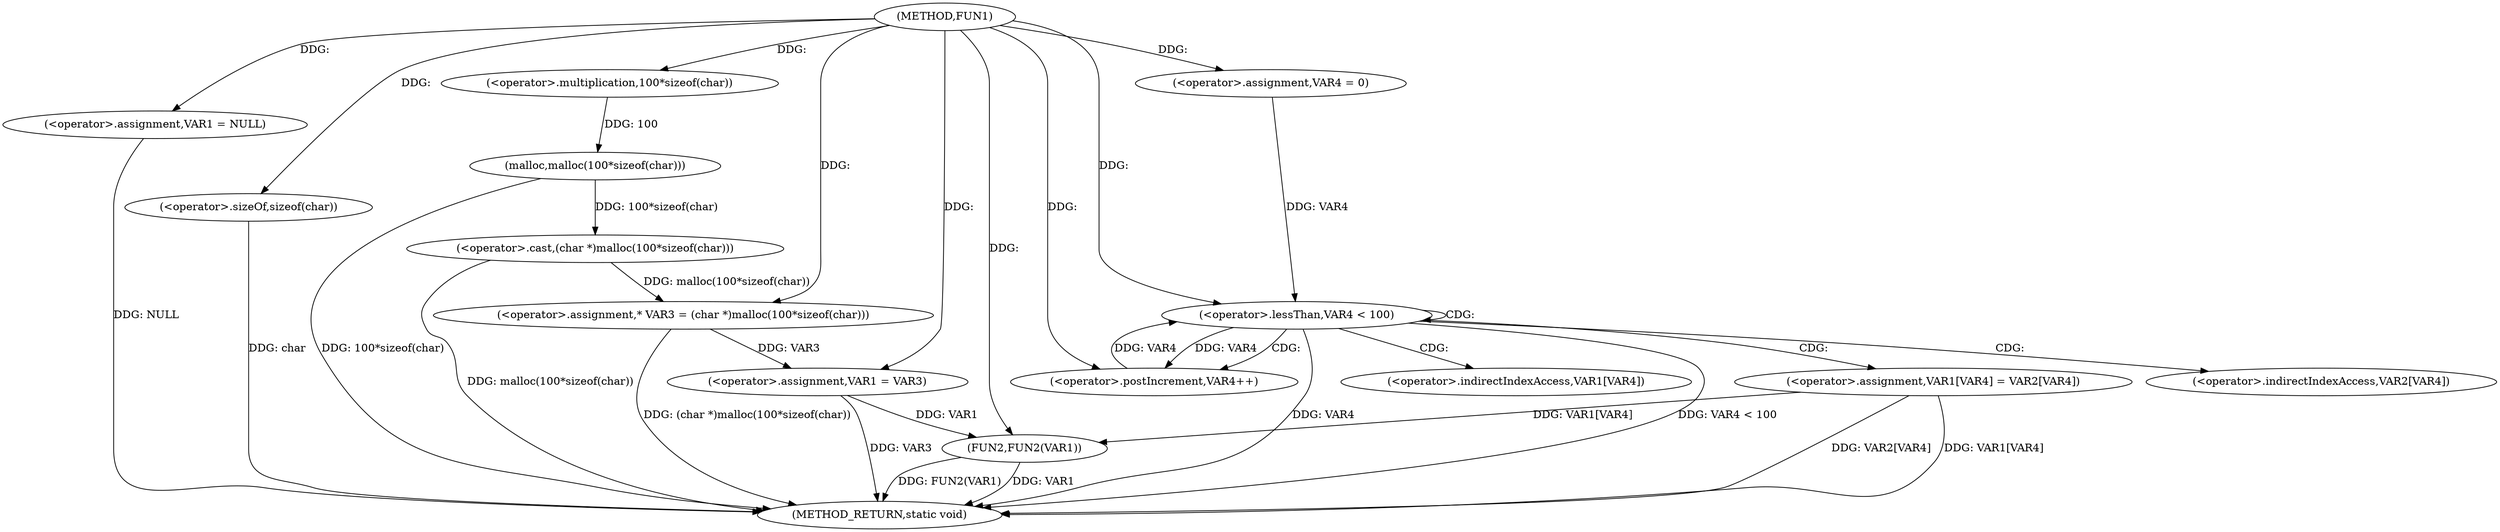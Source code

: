 digraph FUN1 {  
"1000100" [label = "(METHOD,FUN1)" ]
"1000144" [label = "(METHOD_RETURN,static void)" ]
"1000103" [label = "(<operator>.assignment,VAR1 = NULL)" ]
"1000110" [label = "(<operator>.assignment,* VAR3 = (char *)malloc(100*sizeof(char)))" ]
"1000112" [label = "(<operator>.cast,(char *)malloc(100*sizeof(char)))" ]
"1000114" [label = "(malloc,malloc(100*sizeof(char)))" ]
"1000115" [label = "(<operator>.multiplication,100*sizeof(char))" ]
"1000117" [label = "(<operator>.sizeOf,sizeof(char))" ]
"1000119" [label = "(<operator>.assignment,VAR1 = VAR3)" ]
"1000126" [label = "(<operator>.assignment,VAR4 = 0)" ]
"1000129" [label = "(<operator>.lessThan,VAR4 < 100)" ]
"1000132" [label = "(<operator>.postIncrement,VAR4++)" ]
"1000135" [label = "(<operator>.assignment,VAR1[VAR4] = VAR2[VAR4])" ]
"1000142" [label = "(FUN2,FUN2(VAR1))" ]
"1000136" [label = "(<operator>.indirectIndexAccess,VAR1[VAR4])" ]
"1000139" [label = "(<operator>.indirectIndexAccess,VAR2[VAR4])" ]
  "1000142" -> "1000144"  [ label = "DDG: FUN2(VAR1)"] 
  "1000103" -> "1000144"  [ label = "DDG: NULL"] 
  "1000112" -> "1000144"  [ label = "DDG: malloc(100*sizeof(char))"] 
  "1000117" -> "1000144"  [ label = "DDG: char"] 
  "1000110" -> "1000144"  [ label = "DDG: (char *)malloc(100*sizeof(char))"] 
  "1000129" -> "1000144"  [ label = "DDG: VAR4"] 
  "1000135" -> "1000144"  [ label = "DDG: VAR2[VAR4]"] 
  "1000129" -> "1000144"  [ label = "DDG: VAR4 < 100"] 
  "1000114" -> "1000144"  [ label = "DDG: 100*sizeof(char)"] 
  "1000119" -> "1000144"  [ label = "DDG: VAR3"] 
  "1000142" -> "1000144"  [ label = "DDG: VAR1"] 
  "1000135" -> "1000144"  [ label = "DDG: VAR1[VAR4]"] 
  "1000100" -> "1000103"  [ label = "DDG: "] 
  "1000112" -> "1000110"  [ label = "DDG: malloc(100*sizeof(char))"] 
  "1000100" -> "1000110"  [ label = "DDG: "] 
  "1000114" -> "1000112"  [ label = "DDG: 100*sizeof(char)"] 
  "1000115" -> "1000114"  [ label = "DDG: 100"] 
  "1000100" -> "1000115"  [ label = "DDG: "] 
  "1000100" -> "1000117"  [ label = "DDG: "] 
  "1000110" -> "1000119"  [ label = "DDG: VAR3"] 
  "1000100" -> "1000119"  [ label = "DDG: "] 
  "1000100" -> "1000126"  [ label = "DDG: "] 
  "1000126" -> "1000129"  [ label = "DDG: VAR4"] 
  "1000132" -> "1000129"  [ label = "DDG: VAR4"] 
  "1000100" -> "1000129"  [ label = "DDG: "] 
  "1000129" -> "1000132"  [ label = "DDG: VAR4"] 
  "1000100" -> "1000132"  [ label = "DDG: "] 
  "1000119" -> "1000142"  [ label = "DDG: VAR1"] 
  "1000135" -> "1000142"  [ label = "DDG: VAR1[VAR4]"] 
  "1000100" -> "1000142"  [ label = "DDG: "] 
  "1000129" -> "1000132"  [ label = "CDG: "] 
  "1000129" -> "1000129"  [ label = "CDG: "] 
  "1000129" -> "1000139"  [ label = "CDG: "] 
  "1000129" -> "1000135"  [ label = "CDG: "] 
  "1000129" -> "1000136"  [ label = "CDG: "] 
}
